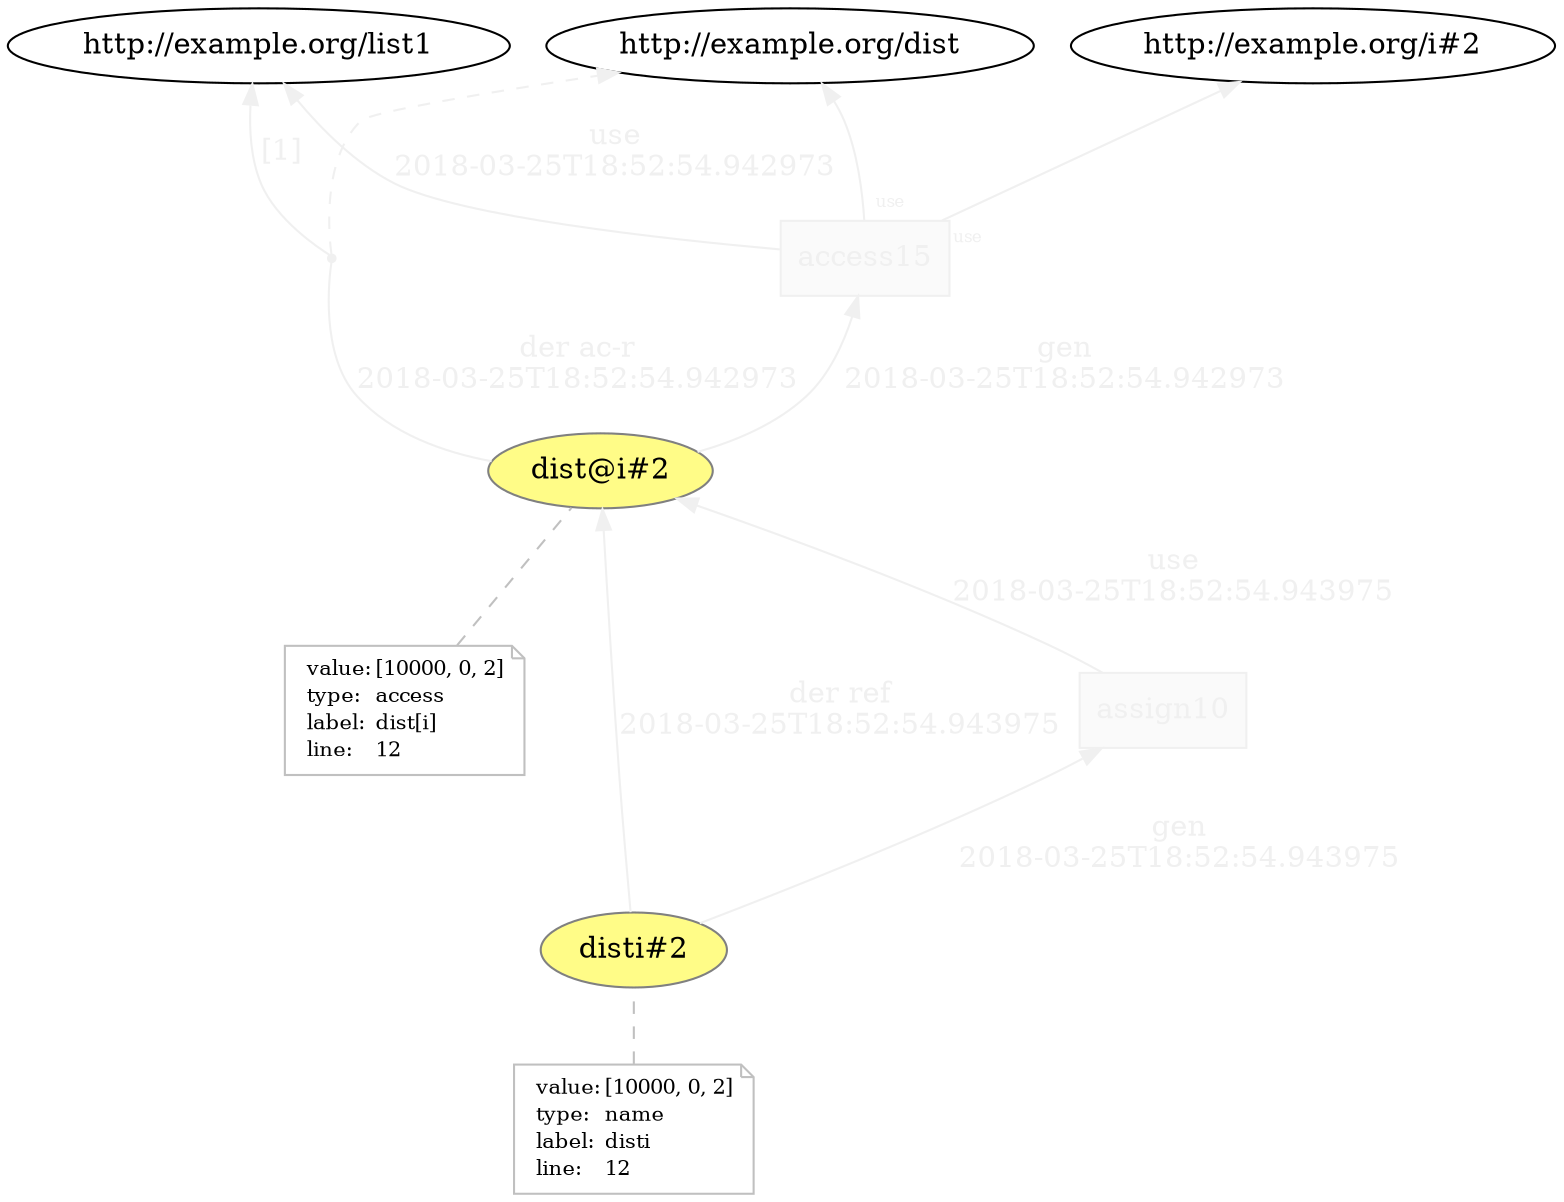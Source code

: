 digraph "PROV" { size="16,12"; rankdir="BT";
"http://example.org/dist@i#2" [fillcolor="#FFFC87",color="#808080",style="filled",label="dist@i#2",URL="http://example.org/dist@i#2"]
"http://example.org/dist@i#2-attrs" [color="gray",shape="note",fontsize="10",fontcolor="black",label=<<TABLE cellpadding="0" border="0">
	<TR>
	    <TD align="left">value:</TD>
	    <TD align="left">[10000, 0, 2]</TD>
	</TR>
	<TR>
	    <TD align="left">type:</TD>
	    <TD align="left">access</TD>
	</TR>
	<TR>
	    <TD align="left">label:</TD>
	    <TD align="left">dist[i]</TD>
	</TR>
	<TR>
	    <TD align="left">line:</TD>
	    <TD align="left">12</TD>
	</TR>
</TABLE>>]
"http://example.org/dist@i#2-attrs" -> "http://example.org/dist@i#2" [color="gray",style="dashed",arrowhead="none"]
"http://example.org/access15" [fillcolor="#FAFAFA",color="#F0F0F0",shape="polygon",sides="4",style="filled",fontcolor="#F0F0F0",label="access15",URL="http://example.org/access15"]
"bn0" [shape="point",label="",fontcolor="#F0F0F0",color="#F0F0F0"]
"http://example.org/dist@i#2" -> "bn0" [fontsize="14",distance="1.5",angle="60.0",rotation="20",label="der ac-r
2018-03-25T18:52:54.942973",arrowhead="none",fontcolor="#F0F0F0",color="#F0F0F0"]
"bn0" -> "http://example.org/dist" [style="dashed",fontcolor="#F0F0F0",color="#F0F0F0"]
"bn0" -> "http://example.org/list1" [fontsize="14",distance="1.5",angle="60.0",rotation="20",label="[1]",fontcolor="#F0F0F0",color="#F0F0F0"]
"http://example.org/access15" -> "http://example.org/dist" [labelfontsize="8",labeldistance="1.5",labelangle="60.0",rotation="20",taillabel="use",fontcolor="#F0F0F0",color="#F0F0F0"]
"http://example.org/access15" -> "http://example.org/i#2" [labelfontsize="8",labeldistance="1.5",labelangle="60.0",rotation="20",taillabel="use",fontcolor="#F0F0F0",color="#F0F0F0"]
"http://example.org/disti#2" [fillcolor="#FFFC87",color="#808080",style="filled",label="disti#2",URL="http://example.org/disti#2"]
"http://example.org/disti#2-attrs" [color="gray",shape="note",fontsize="10",fontcolor="black",label=<<TABLE cellpadding="0" border="0">
	<TR>
	    <TD align="left">value:</TD>
	    <TD align="left">[10000, 0, 2]</TD>
	</TR>
	<TR>
	    <TD align="left">type:</TD>
	    <TD align="left">name</TD>
	</TR>
	<TR>
	    <TD align="left">label:</TD>
	    <TD align="left">disti</TD>
	</TR>
	<TR>
	    <TD align="left">line:</TD>
	    <TD align="left">12</TD>
	</TR>
</TABLE>>]
"http://example.org/disti#2-attrs" -> "http://example.org/disti#2" [color="gray",style="dashed",arrowhead="none"]
"http://example.org/assign10" [fillcolor="#FAFAFA",color="#F0F0F0",shape="polygon",sides="4",style="filled",fontcolor="#F0F0F0",label="assign10",URL="http://example.org/assign10"]
"http://example.org/disti#2" -> "http://example.org/dist@i#2" [fontsize="14",distance="1.5",angle="60.0",rotation="20",label="der ref
2018-03-25T18:52:54.943975",fontcolor="#F0F0F0",color="#F0F0F0"]
"http://example.org/assign10" -> "http://example.org/dist@i#2" [fontsize="14",distance="1.5",angle="60.0",rotation="20",label="use
2018-03-25T18:52:54.943975",fontcolor="#F0F0F0",color="#F0F0F0"]
"http://example.org/access15" -> "http://example.org/list1" [fontsize="14",distance="1.5",angle="60.0",rotation="20",label="use
2018-03-25T18:52:54.942973",fontcolor="#F0F0F0",color="#F0F0F0"]
"http://example.org/disti#2" -> "http://example.org/assign10" [fontsize="14",distance="1.5",angle="60.0",rotation="20",label="gen
2018-03-25T18:52:54.943975",fontcolor="#F0F0F0",color="#F0F0F0"]
"http://example.org/dist@i#2" -> "http://example.org/access15" [fontsize="14",distance="1.5",angle="60.0",rotation="20",label="gen
2018-03-25T18:52:54.942973",fontcolor="#F0F0F0",color="#F0F0F0"]
}